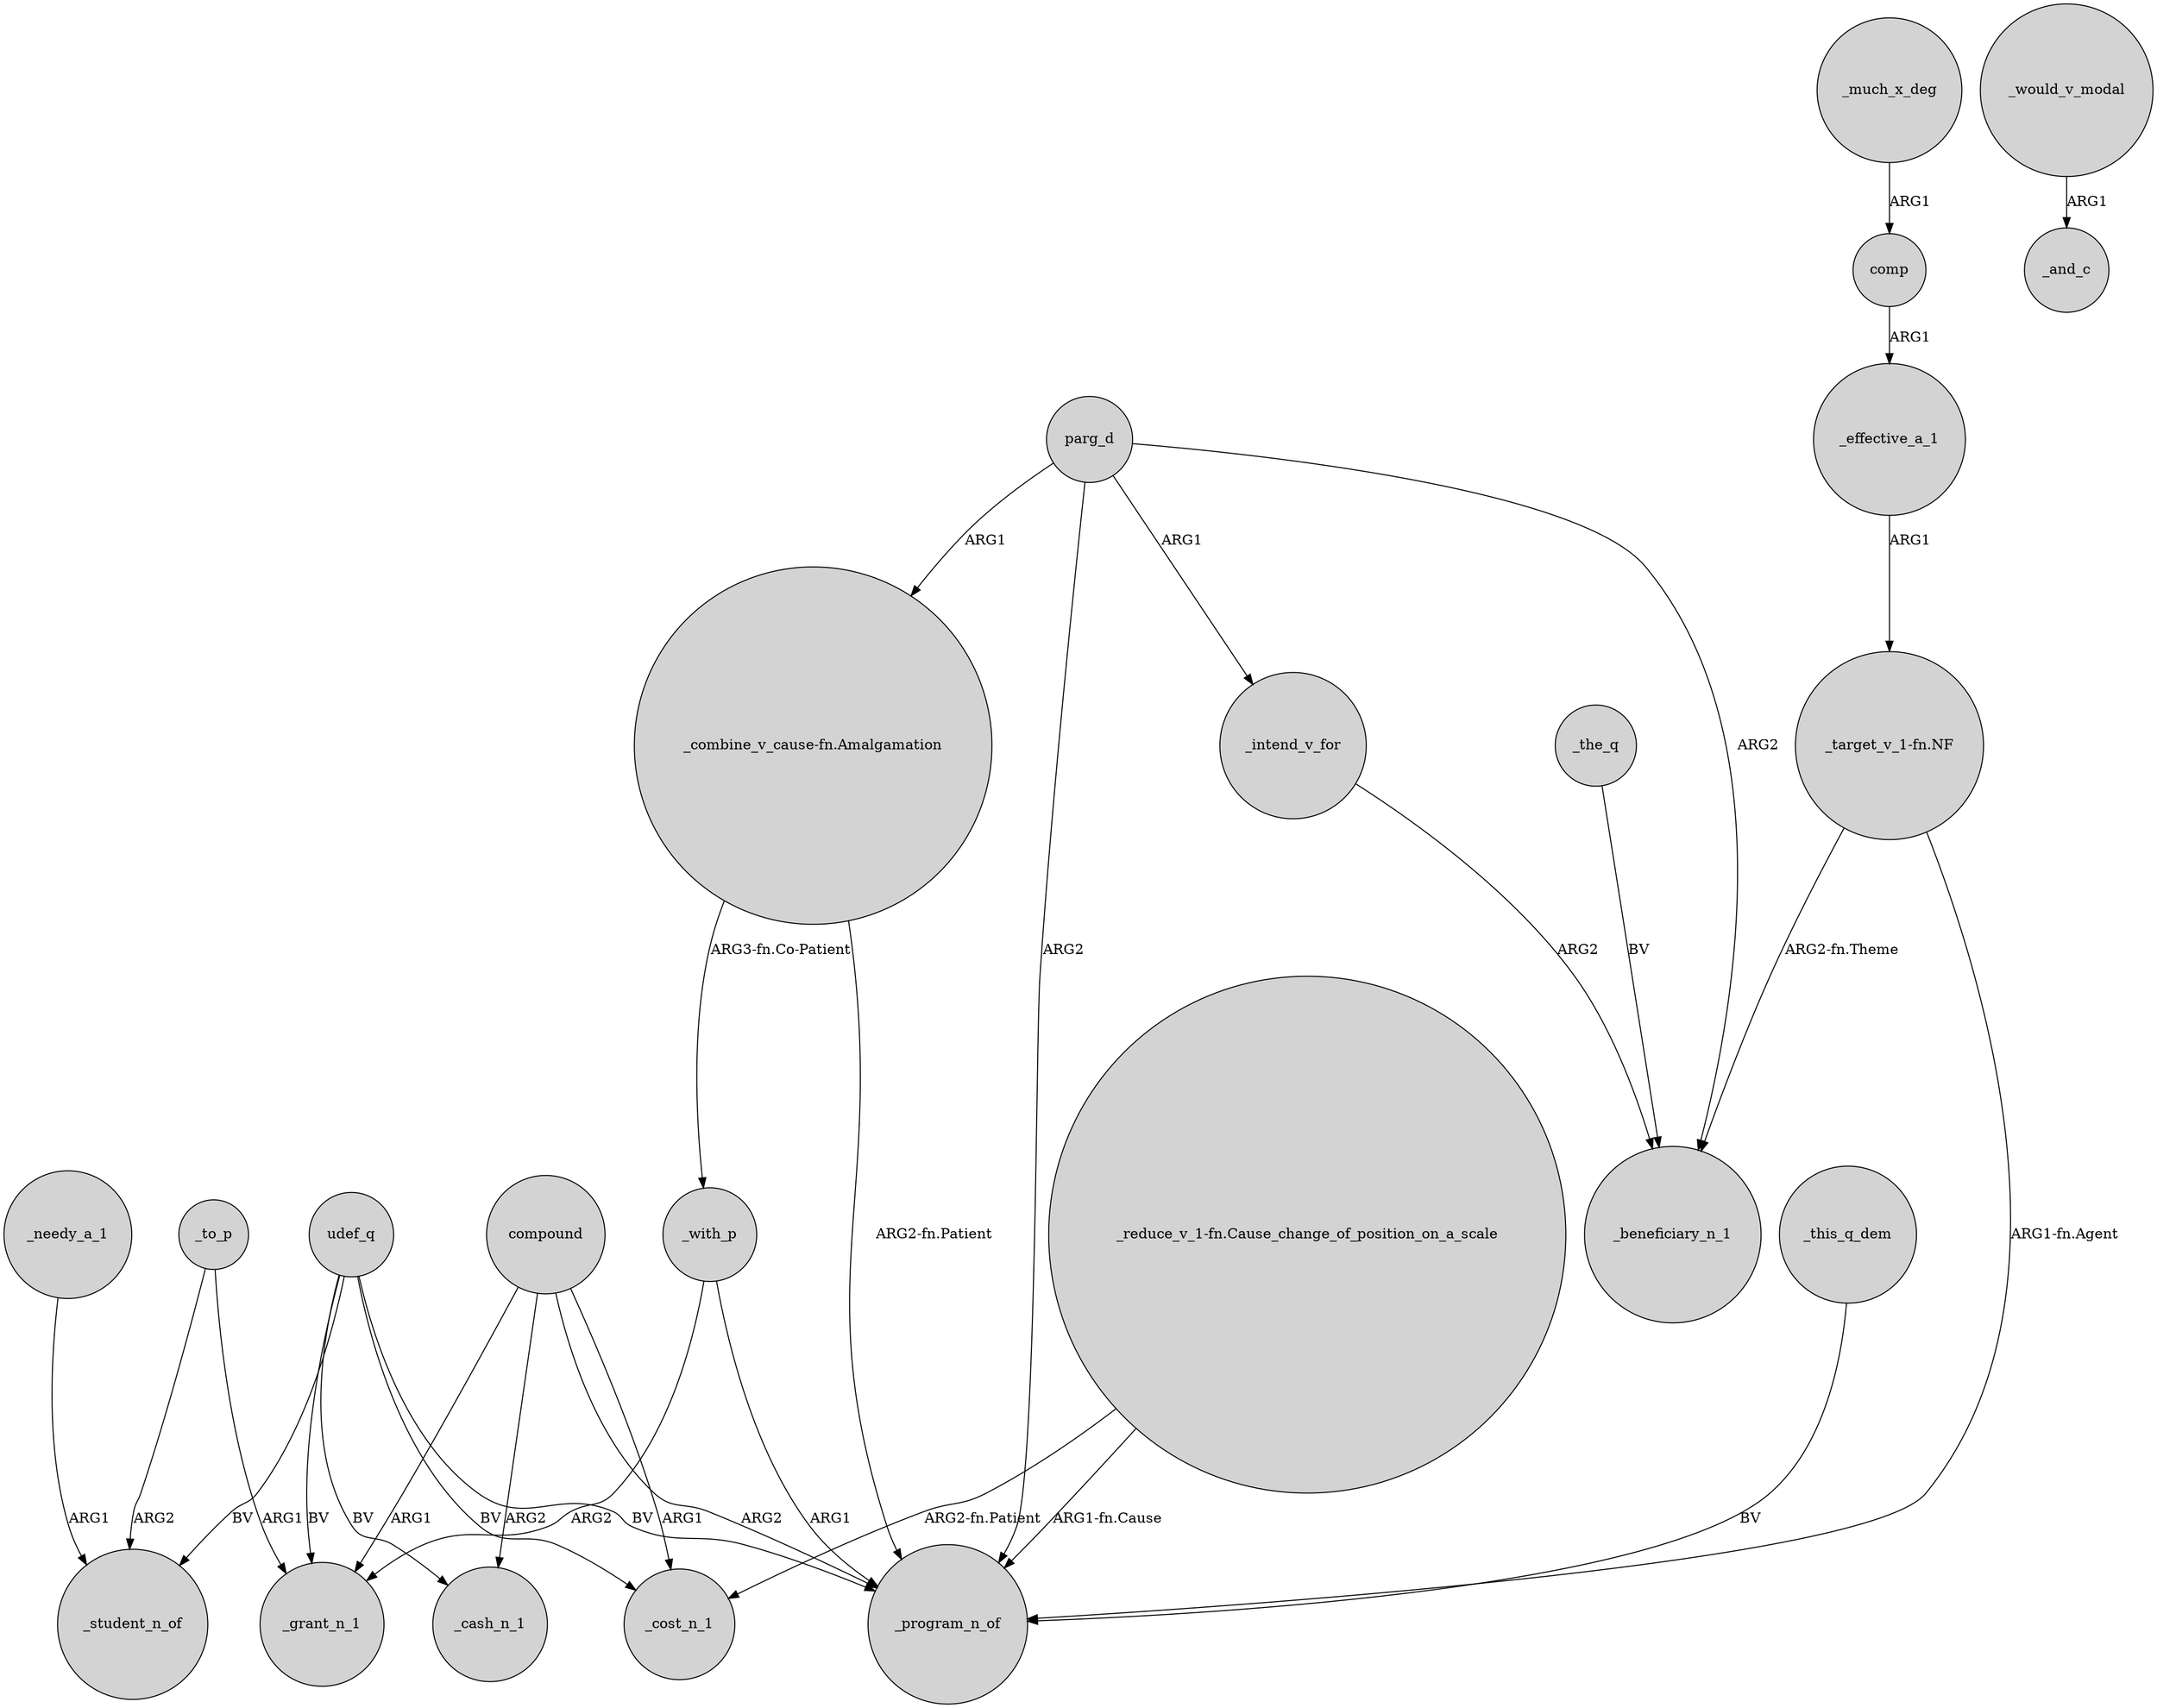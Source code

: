 digraph {
	node [shape=circle style=filled]
	_to_p -> _student_n_of [label=ARG2]
	"_combine_v_cause-fn.Amalgamation" -> _program_n_of [label="ARG2-fn.Patient"]
	"_reduce_v_1-fn.Cause_change_of_position_on_a_scale" -> _program_n_of [label="ARG1-fn.Cause"]
	compound -> _program_n_of [label=ARG2]
	_would_v_modal -> _and_c [label=ARG1]
	udef_q -> _cash_n_1 [label=BV]
	"_target_v_1-fn.NF" -> _beneficiary_n_1 [label="ARG2-fn.Theme"]
	udef_q -> _student_n_of [label=BV]
	udef_q -> _program_n_of [label=BV]
	parg_d -> _program_n_of [label=ARG2]
	udef_q -> _cost_n_1 [label=BV]
	_with_p -> _grant_n_1 [label=ARG2]
	_with_p -> _program_n_of [label=ARG1]
	parg_d -> _beneficiary_n_1 [label=ARG2]
	"_reduce_v_1-fn.Cause_change_of_position_on_a_scale" -> _cost_n_1 [label="ARG2-fn.Patient"]
	_needy_a_1 -> _student_n_of [label=ARG1]
	compound -> _cost_n_1 [label=ARG1]
	compound -> _grant_n_1 [label=ARG1]
	comp -> _effective_a_1 [label=ARG1]
	"_combine_v_cause-fn.Amalgamation" -> _with_p [label="ARG3-fn.Co-Patient"]
	_effective_a_1 -> "_target_v_1-fn.NF" [label=ARG1]
	compound -> _cash_n_1 [label=ARG2]
	_to_p -> _grant_n_1 [label=ARG1]
	_much_x_deg -> comp [label=ARG1]
	_the_q -> _beneficiary_n_1 [label=BV]
	"_target_v_1-fn.NF" -> _program_n_of [label="ARG1-fn.Agent"]
	_this_q_dem -> _program_n_of [label=BV]
	_intend_v_for -> _beneficiary_n_1 [label=ARG2]
	parg_d -> _intend_v_for [label=ARG1]
	udef_q -> _grant_n_1 [label=BV]
	parg_d -> "_combine_v_cause-fn.Amalgamation" [label=ARG1]
}
